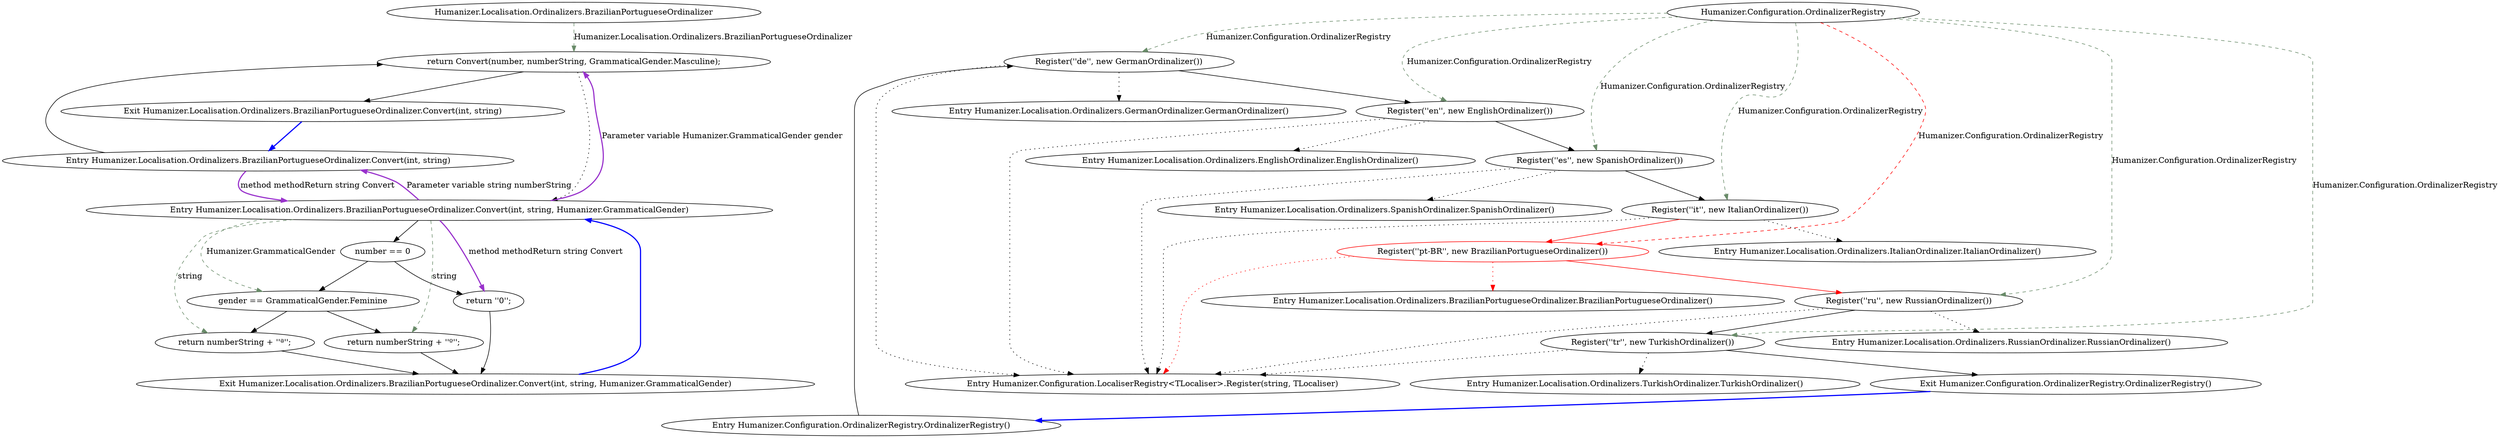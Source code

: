 digraph  {
n10 [label="Humanizer.Localisation.Ordinalizers.BrazilianPortugueseOrdinalizer", span=""];
n0 [label="Entry Humanizer.Localisation.Ordinalizers.BrazilianPortugueseOrdinalizer.Convert(int, string)", span="4-4", cluster="Humanizer.Localisation.Ordinalizers.BrazilianPortugueseOrdinalizer.Convert(int, string)"];
n1 [label="return Convert(number, numberString, GrammaticalGender.Masculine);", span="6-6", cluster="Humanizer.Localisation.Ordinalizers.BrazilianPortugueseOrdinalizer.Convert(int, string)"];
n2 [label="Exit Humanizer.Localisation.Ordinalizers.BrazilianPortugueseOrdinalizer.Convert(int, string)", span="4-4", cluster="Humanizer.Localisation.Ordinalizers.BrazilianPortugueseOrdinalizer.Convert(int, string)"];
n3 [label="Entry Humanizer.Localisation.Ordinalizers.BrazilianPortugueseOrdinalizer.Convert(int, string, Humanizer.GrammaticalGender)", span="9-9", cluster="Humanizer.Localisation.Ordinalizers.BrazilianPortugueseOrdinalizer.Convert(int, string, Humanizer.GrammaticalGender)"];
n4 [label="number == 0", span="12-12", cluster="Humanizer.Localisation.Ordinalizers.BrazilianPortugueseOrdinalizer.Convert(int, string, Humanizer.GrammaticalGender)"];
n6 [label="gender == GrammaticalGender.Feminine", span="15-15", cluster="Humanizer.Localisation.Ordinalizers.BrazilianPortugueseOrdinalizer.Convert(int, string, Humanizer.GrammaticalGender)"];
n7 [label="return numberString + ''ª'';", span="16-16", cluster="Humanizer.Localisation.Ordinalizers.BrazilianPortugueseOrdinalizer.Convert(int, string, Humanizer.GrammaticalGender)"];
n8 [label="return numberString + ''º'';", span="18-18", cluster="Humanizer.Localisation.Ordinalizers.BrazilianPortugueseOrdinalizer.Convert(int, string, Humanizer.GrammaticalGender)"];
n5 [label="return ''0'';", span="13-13", cluster="Humanizer.Localisation.Ordinalizers.BrazilianPortugueseOrdinalizer.Convert(int, string, Humanizer.GrammaticalGender)"];
n9 [label="Exit Humanizer.Localisation.Ordinalizers.BrazilianPortugueseOrdinalizer.Convert(int, string, Humanizer.GrammaticalGender)", span="9-9", cluster="Humanizer.Localisation.Ordinalizers.BrazilianPortugueseOrdinalizer.Convert(int, string, Humanizer.GrammaticalGender)"];
m0_10 [label="Entry Humanizer.Configuration.LocaliserRegistry<TLocaliser>.Register(string, TLocaliser)", span="54-54", cluster="Humanizer.Configuration.LocaliserRegistry<TLocaliser>.Register(string, TLocaliser)", file="OrdinalizerRegistry.cs"];
m0_12 [label="Entry Humanizer.Localisation.Ordinalizers.SpanishOrdinalizer.SpanishOrdinalizer()", span="2-2", cluster="Humanizer.Localisation.Ordinalizers.SpanishOrdinalizer.SpanishOrdinalizer()", file="OrdinalizerRegistry.cs"];
m0_16 [label="Entry Humanizer.Localisation.Ordinalizers.TurkishOrdinalizer.TurkishOrdinalizer()", span="7-7", cluster="Humanizer.Localisation.Ordinalizers.TurkishOrdinalizer.TurkishOrdinalizer()", file="OrdinalizerRegistry.cs"];
m0_14 [label="Entry Humanizer.Localisation.Ordinalizers.BrazilianPortugueseOrdinalizer.BrazilianPortugueseOrdinalizer()", span="2-2", cluster="Humanizer.Localisation.Ordinalizers.BrazilianPortugueseOrdinalizer.BrazilianPortugueseOrdinalizer()", file="OrdinalizerRegistry.cs"];
m0_11 [label="Entry Humanizer.Localisation.Ordinalizers.EnglishOrdinalizer.EnglishOrdinalizer()", span="2-2", cluster="Humanizer.Localisation.Ordinalizers.EnglishOrdinalizer.EnglishOrdinalizer()", file="OrdinalizerRegistry.cs"];
m0_9 [label="Entry Humanizer.Localisation.Ordinalizers.GermanOrdinalizer.GermanOrdinalizer()", span="2-2", cluster="Humanizer.Localisation.Ordinalizers.GermanOrdinalizer.GermanOrdinalizer()", file="OrdinalizerRegistry.cs"];
m0_0 [label="Entry Humanizer.Configuration.OrdinalizerRegistry.OrdinalizerRegistry()", span="6-6", cluster="Humanizer.Configuration.OrdinalizerRegistry.OrdinalizerRegistry()", file="OrdinalizerRegistry.cs"];
m0_1 [label="Register(''de'', new GermanOrdinalizer())", span="8-8", cluster="Humanizer.Configuration.OrdinalizerRegistry.OrdinalizerRegistry()", file="OrdinalizerRegistry.cs"];
m0_2 [label="Register(''en'', new EnglishOrdinalizer())", span="9-9", cluster="Humanizer.Configuration.OrdinalizerRegistry.OrdinalizerRegistry()", file="OrdinalizerRegistry.cs"];
m0_3 [label="Register(''es'', new SpanishOrdinalizer())", span="10-10", cluster="Humanizer.Configuration.OrdinalizerRegistry.OrdinalizerRegistry()", file="OrdinalizerRegistry.cs"];
m0_4 [label="Register(''it'', new ItalianOrdinalizer())", span="11-11", cluster="Humanizer.Configuration.OrdinalizerRegistry.OrdinalizerRegistry()", file="OrdinalizerRegistry.cs"];
m0_5 [label="Register(''pt-BR'', new BrazilianPortugueseOrdinalizer())", span="12-12", cluster="Humanizer.Configuration.OrdinalizerRegistry.OrdinalizerRegistry()", color=red, community=0, file="OrdinalizerRegistry.cs"];
m0_6 [label="Register(''ru'', new RussianOrdinalizer())", span="13-13", cluster="Humanizer.Configuration.OrdinalizerRegistry.OrdinalizerRegistry()", file="OrdinalizerRegistry.cs"];
m0_7 [label="Register(''tr'', new TurkishOrdinalizer())", span="14-14", cluster="Humanizer.Configuration.OrdinalizerRegistry.OrdinalizerRegistry()", file="OrdinalizerRegistry.cs"];
m0_8 [label="Exit Humanizer.Configuration.OrdinalizerRegistry.OrdinalizerRegistry()", span="6-6", cluster="Humanizer.Configuration.OrdinalizerRegistry.OrdinalizerRegistry()", file="OrdinalizerRegistry.cs"];
m0_13 [label="Entry Humanizer.Localisation.Ordinalizers.ItalianOrdinalizer.ItalianOrdinalizer()", span="2-2", cluster="Humanizer.Localisation.Ordinalizers.ItalianOrdinalizer.ItalianOrdinalizer()", file="OrdinalizerRegistry.cs"];
m0_15 [label="Entry Humanizer.Localisation.Ordinalizers.RussianOrdinalizer.RussianOrdinalizer()", span="2-2", cluster="Humanizer.Localisation.Ordinalizers.RussianOrdinalizer.RussianOrdinalizer()", file="OrdinalizerRegistry.cs"];
m0_17 [label="Humanizer.Configuration.OrdinalizerRegistry", span="", file="OrdinalizerRegistry.cs"];
n10 -> n1  [key=1, style=dashed, color=darkseagreen4, label="Humanizer.Localisation.Ordinalizers.BrazilianPortugueseOrdinalizer"];
n0 -> n1  [key=0, style=solid];
n0 -> n3  [key=3, color=darkorchid, style=bold, label="method methodReturn string Convert"];
n1 -> n2  [key=0, style=solid];
n1 -> n3  [key=2, style=dotted];
n2 -> n0  [key=0, style=bold, color=blue];
n3 -> n4  [key=0, style=solid];
n3 -> n6  [key=1, style=dashed, color=darkseagreen4, label="Humanizer.GrammaticalGender"];
n3 -> n7  [key=1, style=dashed, color=darkseagreen4, label=string];
n3 -> n8  [key=1, style=dashed, color=darkseagreen4, label=string];
n3 -> n0  [key=3, color=darkorchid, style=bold, label="Parameter variable string numberString"];
n3 -> n1  [key=3, color=darkorchid, style=bold, label="Parameter variable Humanizer.GrammaticalGender gender"];
n3 -> n5  [key=3, color=darkorchid, style=bold, label="method methodReturn string Convert"];
n4 -> n5  [key=0, style=solid];
n4 -> n6  [key=0, style=solid];
n6 -> n7  [key=0, style=solid];
n6 -> n8  [key=0, style=solid];
n7 -> n9  [key=0, style=solid];
n8 -> n9  [key=0, style=solid];
n5 -> n9  [key=0, style=solid];
n9 -> n3  [key=0, style=bold, color=blue];
m0_0 -> m0_1  [key=0, style=solid];
m0_1 -> m0_2  [key=0, style=solid];
m0_1 -> m0_9  [key=2, style=dotted];
m0_1 -> m0_10  [key=2, style=dotted];
m0_2 -> m0_3  [key=0, style=solid];
m0_2 -> m0_11  [key=2, style=dotted];
m0_2 -> m0_10  [key=2, style=dotted];
m0_3 -> m0_4  [key=0, style=solid];
m0_3 -> m0_12  [key=2, style=dotted];
m0_3 -> m0_10  [key=2, style=dotted];
m0_4 -> m0_5  [key=0, style=solid, color=red];
m0_4 -> m0_13  [key=2, style=dotted];
m0_4 -> m0_10  [key=2, style=dotted];
m0_5 -> m0_6  [key=0, style=solid, color=red];
m0_5 -> m0_14  [key=2, style=dotted, color=red];
m0_5 -> m0_10  [key=2, style=dotted, color=red];
m0_6 -> m0_7  [key=0, style=solid];
m0_6 -> m0_15  [key=2, style=dotted];
m0_6 -> m0_10  [key=2, style=dotted];
m0_7 -> m0_8  [key=0, style=solid];
m0_7 -> m0_16  [key=2, style=dotted];
m0_7 -> m0_10  [key=2, style=dotted];
m0_8 -> m0_0  [key=0, style=bold, color=blue];
m0_17 -> m0_1  [key=1, style=dashed, color=darkseagreen4, label="Humanizer.Configuration.OrdinalizerRegistry"];
m0_17 -> m0_2  [key=1, style=dashed, color=darkseagreen4, label="Humanizer.Configuration.OrdinalizerRegistry"];
m0_17 -> m0_3  [key=1, style=dashed, color=darkseagreen4, label="Humanizer.Configuration.OrdinalizerRegistry"];
m0_17 -> m0_4  [key=1, style=dashed, color=darkseagreen4, label="Humanizer.Configuration.OrdinalizerRegistry"];
m0_17 -> m0_5  [key=1, style=dashed, color=red, label="Humanizer.Configuration.OrdinalizerRegistry"];
m0_17 -> m0_6  [key=1, style=dashed, color=darkseagreen4, label="Humanizer.Configuration.OrdinalizerRegistry"];
m0_17 -> m0_7  [key=1, style=dashed, color=darkseagreen4, label="Humanizer.Configuration.OrdinalizerRegistry"];
}
